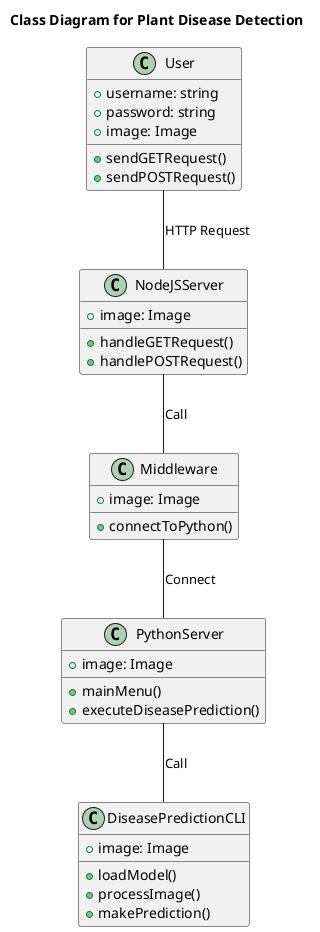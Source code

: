 @startuml Plant Disease Detection
title Class Diagram for Plant Disease Detection

class User {
    + username: string
    + password: string
    + image: Image
    + sendGETRequest()
    + sendPOSTRequest()
}

class NodeJSServer {
    + image: Image
    + handleGETRequest()
    + handlePOSTRequest()
}

class Middleware {
    + image: Image
    + connectToPython()
}

class PythonServer {
    + image: Image
    + mainMenu()
    + executeDiseasePrediction()
}

class DiseasePredictionCLI {
    + image: Image
    + loadModel()
    + processImage()
    + makePrediction()
}

User -- NodeJSServer : HTTP Request
NodeJSServer -- Middleware : Call
Middleware -- PythonServer : Connect
PythonServer -- DiseasePredictionCLI : Call
@enduml